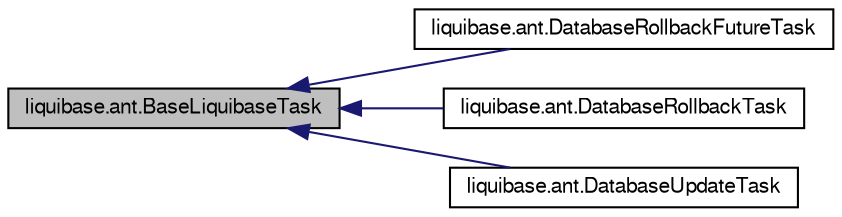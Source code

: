 digraph G
{
  edge [fontname="FreeSans",fontsize=10,labelfontname="FreeSans",labelfontsize=10];
  node [fontname="FreeSans",fontsize=10,shape=record];
  rankdir=LR;
  Node1 [label="liquibase.ant.BaseLiquibaseTask",height=0.2,width=0.4,color="black", fillcolor="grey75", style="filled" fontcolor="black"];
  Node1 -> Node2 [dir=back,color="midnightblue",fontsize=10,style="solid",fontname="FreeSans"];
  Node2 [label="liquibase.ant.DatabaseRollbackFutureTask",height=0.2,width=0.4,color="black", fillcolor="white", style="filled",URL="$classliquibase_1_1ant_1_1_database_rollback_future_task.html",tooltip="Ant task for rolling back a database."];
  Node1 -> Node3 [dir=back,color="midnightblue",fontsize=10,style="solid",fontname="FreeSans"];
  Node3 [label="liquibase.ant.DatabaseRollbackTask",height=0.2,width=0.4,color="black", fillcolor="white", style="filled",URL="$classliquibase_1_1ant_1_1_database_rollback_task.html",tooltip="Ant task for rolling back a database."];
  Node1 -> Node4 [dir=back,color="midnightblue",fontsize=10,style="solid",fontname="FreeSans"];
  Node4 [label="liquibase.ant.DatabaseUpdateTask",height=0.2,width=0.4,color="black", fillcolor="white", style="filled",URL="$classliquibase_1_1ant_1_1_database_update_task.html",tooltip="Ant task for migrating a database forward."];
}
